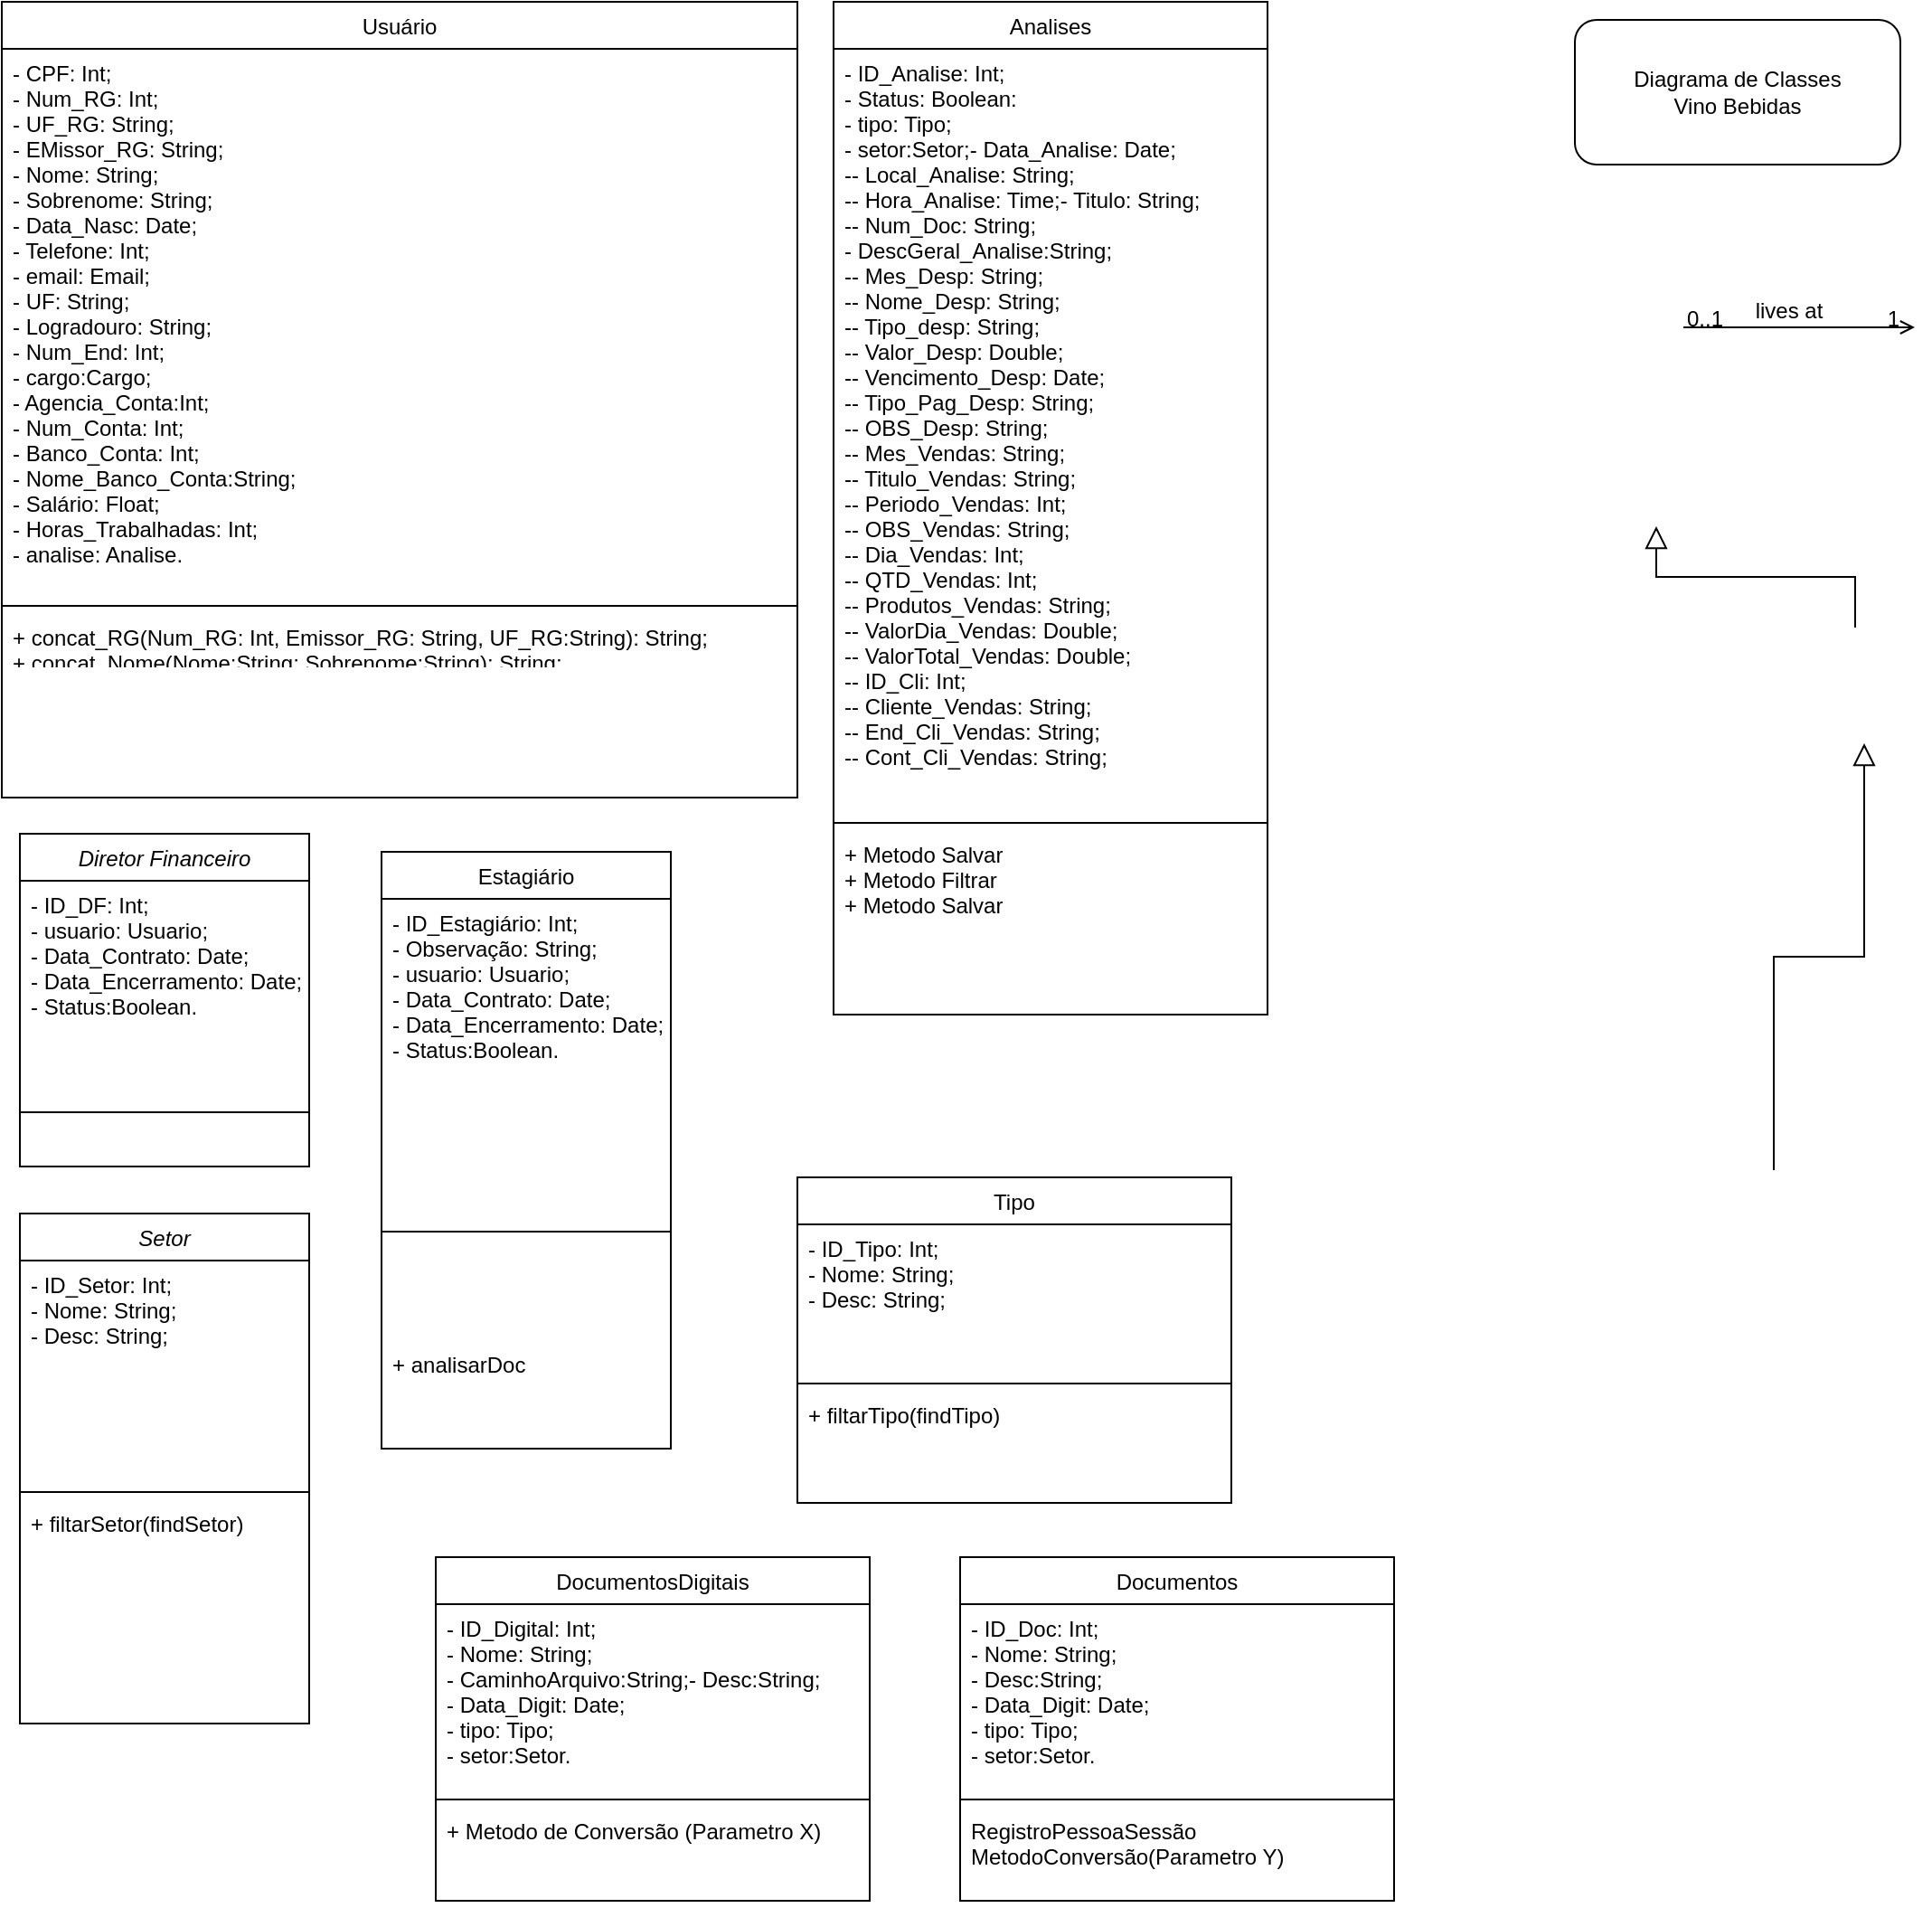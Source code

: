 <mxfile version="26.2.14">
  <diagram id="C5RBs43oDa-KdzZeNtuy" name="Page-1">
    <mxGraphModel dx="2671" dy="1329" grid="1" gridSize="10" guides="1" tooltips="1" connect="1" arrows="1" fold="1" page="1" pageScale="1" pageWidth="2000" pageHeight="1169" math="0" shadow="0">
      <root>
        <mxCell id="WIyWlLk6GJQsqaUBKTNV-0" />
        <mxCell id="WIyWlLk6GJQsqaUBKTNV-1" parent="WIyWlLk6GJQsqaUBKTNV-0" />
        <mxCell id="zkfFHV4jXpPFQw0GAbJ--0" value="Diretor Financeiro" style="swimlane;fontStyle=2;align=center;verticalAlign=top;childLayout=stackLayout;horizontal=1;startSize=26;horizontalStack=0;resizeParent=1;resizeLast=0;collapsible=1;marginBottom=0;rounded=0;shadow=0;strokeWidth=1;" parent="WIyWlLk6GJQsqaUBKTNV-1" vertex="1">
          <mxGeometry x="40" y="500" width="160" height="184" as="geometry">
            <mxRectangle x="230" y="140" width="160" height="26" as="alternateBounds" />
          </mxGeometry>
        </mxCell>
        <mxCell id="zkfFHV4jXpPFQw0GAbJ--1" value="- ID_DF: Int;&#xa;- usuario: Usuario;&#xa;- Data_Contrato: Date;&#xa;- Data_Encerramento: Date;&#xa;- Status:Boolean." style="text;align=left;verticalAlign=top;spacingLeft=4;spacingRight=4;overflow=hidden;rotatable=0;points=[[0,0.5],[1,0.5]];portConstraint=eastwest;" parent="zkfFHV4jXpPFQw0GAbJ--0" vertex="1">
          <mxGeometry y="26" width="160" height="124" as="geometry" />
        </mxCell>
        <mxCell id="zkfFHV4jXpPFQw0GAbJ--4" value="" style="line;html=1;strokeWidth=1;align=left;verticalAlign=middle;spacingTop=-1;spacingLeft=3;spacingRight=3;rotatable=0;labelPosition=right;points=[];portConstraint=eastwest;" parent="zkfFHV4jXpPFQw0GAbJ--0" vertex="1">
          <mxGeometry y="150" width="160" height="8" as="geometry" />
        </mxCell>
        <mxCell id="zkfFHV4jXpPFQw0GAbJ--6" value="Usuário" style="swimlane;fontStyle=0;align=center;verticalAlign=top;childLayout=stackLayout;horizontal=1;startSize=26;horizontalStack=0;resizeParent=1;resizeLast=0;collapsible=1;marginBottom=0;rounded=0;shadow=0;strokeWidth=1;" parent="WIyWlLk6GJQsqaUBKTNV-1" vertex="1">
          <mxGeometry x="30" y="40" width="440" height="440" as="geometry">
            <mxRectangle x="130" y="380" width="160" height="26" as="alternateBounds" />
          </mxGeometry>
        </mxCell>
        <mxCell id="zkfFHV4jXpPFQw0GAbJ--7" value="- CPF: Int;&#xa;- Num_RG: Int;&#xa;- UF_RG: String;&#xa;- EMissor_RG: String;&#xa;- Nome: String;&#xa;- Sobrenome: String;&#xa;- Data_Nasc: Date;&#xa;- Telefone: Int;&#xa;- email: Email;&#xa;- UF: String;&#xa;- Logradouro: String;&#xa;- Num_End: Int;&#xa;- cargo:Cargo;&#xa;- Agencia_Conta:Int;&#xa;- Num_Conta: Int;&#xa;- Banco_Conta: Int;&#xa;- Nome_Banco_Conta:String;&#xa;- Salário: Float;&#xa;- Horas_Trabalhadas: Int;&#xa;- analise: Analise.&#xa;" style="text;align=left;verticalAlign=top;spacingLeft=4;spacingRight=4;overflow=hidden;rotatable=0;points=[[0,0.5],[1,0.5]];portConstraint=eastwest;" parent="zkfFHV4jXpPFQw0GAbJ--6" vertex="1">
          <mxGeometry y="26" width="440" height="304" as="geometry" />
        </mxCell>
        <mxCell id="zkfFHV4jXpPFQw0GAbJ--9" value="" style="line;html=1;strokeWidth=1;align=left;verticalAlign=middle;spacingTop=-1;spacingLeft=3;spacingRight=3;rotatable=0;labelPosition=right;points=[];portConstraint=eastwest;" parent="zkfFHV4jXpPFQw0GAbJ--6" vertex="1">
          <mxGeometry y="330" width="440" height="8" as="geometry" />
        </mxCell>
        <mxCell id="zkfFHV4jXpPFQw0GAbJ--11" value="+ concat_RG(Num_RG: Int, Emissor_RG: String, UF_RG:String): String;&#xa;+ concat_Nome(Nome:String; Sobrenome:String): String;&#xa;+ concat_Endereço(UF:String; Logradouro:String, Num_End: Int): String;&#xa;+ Concat_Conta(Agencia_Conta:Int; Num_Conta:Int; BancoConta:Int;Nome_Banco_Conta:String)" style="text;align=left;verticalAlign=top;spacingLeft=4;spacingRight=4;overflow=hidden;rotatable=0;points=[[0,0.5],[1,0.5]];portConstraint=eastwest;" parent="zkfFHV4jXpPFQw0GAbJ--6" vertex="1">
          <mxGeometry y="338" width="440" height="26" as="geometry" />
        </mxCell>
        <mxCell id="zkfFHV4jXpPFQw0GAbJ--12" value="" style="endArrow=block;endSize=10;endFill=0;shadow=0;strokeWidth=1;rounded=0;curved=0;edgeStyle=elbowEdgeStyle;elbow=vertical;" parent="WIyWlLk6GJQsqaUBKTNV-1" edge="1">
          <mxGeometry width="160" relative="1" as="geometry">
            <mxPoint x="1010" y="686" as="sourcePoint" />
            <mxPoint x="1060" y="450.0" as="targetPoint" />
          </mxGeometry>
        </mxCell>
        <mxCell id="zkfFHV4jXpPFQw0GAbJ--13" value="Estagiário" style="swimlane;fontStyle=0;align=center;verticalAlign=top;childLayout=stackLayout;horizontal=1;startSize=26;horizontalStack=0;resizeParent=1;resizeLast=0;collapsible=1;marginBottom=0;rounded=0;shadow=0;strokeWidth=1;" parent="WIyWlLk6GJQsqaUBKTNV-1" vertex="1">
          <mxGeometry x="240" y="510" width="160" height="330" as="geometry">
            <mxRectangle x="340" y="380" width="170" height="26" as="alternateBounds" />
          </mxGeometry>
        </mxCell>
        <mxCell id="zkfFHV4jXpPFQw0GAbJ--14" value="- ID_Estagiário: Int;&#xa;- Observação: String;&#xa;- usuario: Usuario;&#xa;- Data_Contrato: Date;&#xa;- Data_Encerramento: Date;&#xa;- Status:Boolean." style="text;align=left;verticalAlign=top;spacingLeft=4;spacingRight=4;overflow=hidden;rotatable=0;points=[[0,0.5],[1,0.5]];portConstraint=eastwest;" parent="zkfFHV4jXpPFQw0GAbJ--13" vertex="1">
          <mxGeometry y="26" width="160" height="124" as="geometry" />
        </mxCell>
        <mxCell id="zkfFHV4jXpPFQw0GAbJ--15" value="" style="line;html=1;strokeWidth=1;align=left;verticalAlign=middle;spacingTop=-1;spacingLeft=3;spacingRight=3;rotatable=0;labelPosition=right;points=[];portConstraint=eastwest;" parent="zkfFHV4jXpPFQw0GAbJ--13" vertex="1">
          <mxGeometry y="150" width="160" height="120" as="geometry" />
        </mxCell>
        <mxCell id="e2QYApUlR9TNbyzTcgQf-1" value="+ analisarDoc" style="text;align=left;verticalAlign=top;spacingLeft=4;spacingRight=4;overflow=hidden;rotatable=0;points=[[0,0.5],[1,0.5]];portConstraint=eastwest;" vertex="1" parent="zkfFHV4jXpPFQw0GAbJ--13">
          <mxGeometry y="270" width="160" height="30" as="geometry" />
        </mxCell>
        <mxCell id="e2QYApUlR9TNbyzTcgQf-0" value="&lt;span style=&quot;color: rgba(0, 0, 0, 0); font-family: monospace; font-size: 0px; text-align: start;&quot;&gt;%3CmxGraphModel%3E%3Croot%3E%3CmxCell%20id%3D%220%22%2F%3E%3CmxCell%20id%3D%221%22%20parent%3D%220%22%2F%3E%3CmxCell%20id%3D%222%22%20value%3D%22-%20ID_Estagi%C3%A1rio%3A%20Int%3B%26%2310%3B-%20Observa%C3%A7%C3%A3o%3A%20String%3B%26%2310%3B-%20usuario%3A%20Usuario%3B%26%2310%3B-%20Data_Contrato%3A%20Date%3B%26%2310%3B-%20Data_Encerramento%3A%20Date%3B%26%2310%3B-%20Status%3ABoolean.%22%20style%3D%22text%3Balign%3Dleft%3BverticalAlign%3Dtop%3BspacingLeft%3D4%3BspacingRight%3D4%3Boverflow%3Dhidden%3Brotatable%3D0%3Bpoints%3D%5B%5B0%2C0.5%5D%2C%5B1%2C0.5%5D%5D%3BportConstraint%3Deastwest%3B%22%20vertex%3D%221%22%20parent%3D%221%22%3E%3CmxGeometry%20x%3D%22240%22%20y%3D%22536%22%20width%3D%22160%22%20height%3D%22124%22%20as%3D%22geometry%22%2F%3E%3C%2FmxCell%3E%3C%2Froot%3E%3C%2FmxGraphModel%3E&lt;/span&gt;" style="text;html=1;align=center;verticalAlign=middle;resizable=0;points=[];autosize=1;strokeColor=none;fillColor=none;" vertex="1" parent="zkfFHV4jXpPFQw0GAbJ--13">
          <mxGeometry y="300" width="160" height="30" as="geometry" />
        </mxCell>
        <mxCell id="zkfFHV4jXpPFQw0GAbJ--16" value="" style="endArrow=block;endSize=10;endFill=0;shadow=0;strokeWidth=1;rounded=0;curved=0;edgeStyle=elbowEdgeStyle;elbow=vertical;" parent="WIyWlLk6GJQsqaUBKTNV-1" edge="1">
          <mxGeometry width="160" relative="1" as="geometry">
            <mxPoint x="1055" y="386" as="sourcePoint" />
            <mxPoint x="945" y="330.0" as="targetPoint" />
          </mxGeometry>
        </mxCell>
        <mxCell id="zkfFHV4jXpPFQw0GAbJ--17" value="Analises" style="swimlane;fontStyle=0;align=center;verticalAlign=top;childLayout=stackLayout;horizontal=1;startSize=26;horizontalStack=0;resizeParent=1;resizeLast=0;collapsible=1;marginBottom=0;rounded=0;shadow=0;strokeWidth=1;" parent="WIyWlLk6GJQsqaUBKTNV-1" vertex="1">
          <mxGeometry x="490" y="40" width="240" height="560" as="geometry">
            <mxRectangle x="550" y="140" width="160" height="26" as="alternateBounds" />
          </mxGeometry>
        </mxCell>
        <mxCell id="zkfFHV4jXpPFQw0GAbJ--22" value="- ID_Analise: Int;&#xa;- Status: Boolean:&#xa;- tipo: Tipo;&#xa;- setor:Setor;- Data_Analise: Date;&#xa;-- Local_Analise: String;&#xa;-- Hora_Analise: Time;- Titulo: String;&#xa;-- Num_Doc: String;&#xa;- DescGeral_Analise:String;&#xa;-- Mes_Desp: String;&#xa;-- Nome_Desp: String;&#xa;-- Tipo_desp: String;&#xa;-- Valor_Desp: Double;&#xa;-- Vencimento_Desp: Date;&#xa;-- Tipo_Pag_Desp: String;&#xa;-- OBS_Desp: String;&#xa;-- Mes_Vendas: String;&#xa;-- Titulo_Vendas: String;&#xa;-- Periodo_Vendas: Int;&#xa;-- OBS_Vendas: String;&#xa;-- Dia_Vendas: Int;&#xa;-- QTD_Vendas: Int;&#xa;-- Produtos_Vendas: String;&#xa;-- ValorDia_Vendas: Double;&#xa;-- ValorTotal_Vendas: Double;&#xa;-- ID_Cli: Int;&#xa;-- Cliente_Vendas: String;&#xa;-- End_Cli_Vendas: String;&#xa;-- Cont_Cli_Vendas: String;&#xa;" style="text;align=left;verticalAlign=top;spacingLeft=4;spacingRight=4;overflow=hidden;rotatable=0;points=[[0,0.5],[1,0.5]];portConstraint=eastwest;rounded=0;shadow=0;html=0;" parent="zkfFHV4jXpPFQw0GAbJ--17" vertex="1">
          <mxGeometry y="26" width="240" height="424" as="geometry" />
        </mxCell>
        <mxCell id="zkfFHV4jXpPFQw0GAbJ--23" value="" style="line;html=1;strokeWidth=1;align=left;verticalAlign=middle;spacingTop=-1;spacingLeft=3;spacingRight=3;rotatable=0;labelPosition=right;points=[];portConstraint=eastwest;" parent="zkfFHV4jXpPFQw0GAbJ--17" vertex="1">
          <mxGeometry y="450" width="240" height="8" as="geometry" />
        </mxCell>
        <mxCell id="zkfFHV4jXpPFQw0GAbJ--24" value="+ Metodo Salvar&#xa;+ Metodo Filtrar&#xa;+ Metodo Salvar" style="text;align=left;verticalAlign=top;spacingLeft=4;spacingRight=4;overflow=hidden;rotatable=0;points=[[0,0.5],[1,0.5]];portConstraint=eastwest;" parent="zkfFHV4jXpPFQw0GAbJ--17" vertex="1">
          <mxGeometry y="458" width="240" height="52" as="geometry" />
        </mxCell>
        <mxCell id="zkfFHV4jXpPFQw0GAbJ--26" value="" style="endArrow=open;shadow=0;strokeWidth=1;rounded=0;curved=0;endFill=1;edgeStyle=elbowEdgeStyle;elbow=vertical;" parent="WIyWlLk6GJQsqaUBKTNV-1" edge="1">
          <mxGeometry x="0.5" y="41" relative="1" as="geometry">
            <mxPoint x="960" y="220" as="sourcePoint" />
            <mxPoint x="1088" y="220" as="targetPoint" />
            <mxPoint x="-40" y="32" as="offset" />
          </mxGeometry>
        </mxCell>
        <mxCell id="zkfFHV4jXpPFQw0GAbJ--27" value="0..1" style="resizable=0;align=left;verticalAlign=bottom;labelBackgroundColor=none;fontSize=12;" parent="zkfFHV4jXpPFQw0GAbJ--26" connectable="0" vertex="1">
          <mxGeometry x="-1" relative="1" as="geometry">
            <mxPoint y="4" as="offset" />
          </mxGeometry>
        </mxCell>
        <mxCell id="zkfFHV4jXpPFQw0GAbJ--28" value="1" style="resizable=0;align=right;verticalAlign=bottom;labelBackgroundColor=none;fontSize=12;" parent="zkfFHV4jXpPFQw0GAbJ--26" connectable="0" vertex="1">
          <mxGeometry x="1" relative="1" as="geometry">
            <mxPoint x="-7" y="4" as="offset" />
          </mxGeometry>
        </mxCell>
        <mxCell id="zkfFHV4jXpPFQw0GAbJ--29" value="lives at" style="text;html=1;resizable=0;points=[];;align=center;verticalAlign=middle;labelBackgroundColor=none;rounded=0;shadow=0;strokeWidth=1;fontSize=12;" parent="zkfFHV4jXpPFQw0GAbJ--26" vertex="1" connectable="0">
          <mxGeometry x="0.5" y="49" relative="1" as="geometry">
            <mxPoint x="-38" y="40" as="offset" />
          </mxGeometry>
        </mxCell>
        <mxCell id="e2QYApUlR9TNbyzTcgQf-2" value="Setor" style="swimlane;fontStyle=2;align=center;verticalAlign=top;childLayout=stackLayout;horizontal=1;startSize=26;horizontalStack=0;resizeParent=1;resizeLast=0;collapsible=1;marginBottom=0;rounded=0;shadow=0;strokeWidth=1;" vertex="1" parent="WIyWlLk6GJQsqaUBKTNV-1">
          <mxGeometry x="40" y="710" width="160" height="282" as="geometry">
            <mxRectangle x="230" y="140" width="160" height="26" as="alternateBounds" />
          </mxGeometry>
        </mxCell>
        <mxCell id="e2QYApUlR9TNbyzTcgQf-3" value="- ID_Setor: Int;&#xa;- Nome: String;&#xa;- Desc: String;" style="text;align=left;verticalAlign=top;spacingLeft=4;spacingRight=4;overflow=hidden;rotatable=0;points=[[0,0.5],[1,0.5]];portConstraint=eastwest;" vertex="1" parent="e2QYApUlR9TNbyzTcgQf-2">
          <mxGeometry y="26" width="160" height="124" as="geometry" />
        </mxCell>
        <mxCell id="e2QYApUlR9TNbyzTcgQf-4" value="" style="line;html=1;strokeWidth=1;align=left;verticalAlign=middle;spacingTop=-1;spacingLeft=3;spacingRight=3;rotatable=0;labelPosition=right;points=[];portConstraint=eastwest;" vertex="1" parent="e2QYApUlR9TNbyzTcgQf-2">
          <mxGeometry y="150" width="160" height="8" as="geometry" />
        </mxCell>
        <mxCell id="e2QYApUlR9TNbyzTcgQf-5" value="+ filtarSetor(findSetor)" style="text;align=left;verticalAlign=top;spacingLeft=4;spacingRight=4;overflow=hidden;rotatable=0;points=[[0,0.5],[1,0.5]];portConstraint=eastwest;" vertex="1" parent="e2QYApUlR9TNbyzTcgQf-2">
          <mxGeometry y="158" width="160" height="124" as="geometry" />
        </mxCell>
        <mxCell id="e2QYApUlR9TNbyzTcgQf-6" value="Tipo" style="swimlane;fontStyle=0;align=center;verticalAlign=top;childLayout=stackLayout;horizontal=1;startSize=26;horizontalStack=0;resizeParent=1;resizeLast=0;collapsible=1;marginBottom=0;rounded=0;shadow=0;strokeWidth=1;" vertex="1" parent="WIyWlLk6GJQsqaUBKTNV-1">
          <mxGeometry x="470" y="690" width="240" height="180" as="geometry">
            <mxRectangle x="550" y="140" width="160" height="26" as="alternateBounds" />
          </mxGeometry>
        </mxCell>
        <mxCell id="e2QYApUlR9TNbyzTcgQf-7" value="- ID_Tipo: Int;&#xa;- Nome: String;&#xa;- Desc: String;" style="text;align=left;verticalAlign=top;spacingLeft=4;spacingRight=4;overflow=hidden;rotatable=0;points=[[0,0.5],[1,0.5]];portConstraint=eastwest;rounded=0;shadow=0;html=0;" vertex="1" parent="e2QYApUlR9TNbyzTcgQf-6">
          <mxGeometry y="26" width="240" height="84" as="geometry" />
        </mxCell>
        <mxCell id="e2QYApUlR9TNbyzTcgQf-8" value="" style="line;html=1;strokeWidth=1;align=left;verticalAlign=middle;spacingTop=-1;spacingLeft=3;spacingRight=3;rotatable=0;labelPosition=right;points=[];portConstraint=eastwest;" vertex="1" parent="e2QYApUlR9TNbyzTcgQf-6">
          <mxGeometry y="110" width="240" height="8" as="geometry" />
        </mxCell>
        <mxCell id="e2QYApUlR9TNbyzTcgQf-9" value="+ filtarTipo(findTipo)" style="text;align=left;verticalAlign=top;spacingLeft=4;spacingRight=4;overflow=hidden;rotatable=0;points=[[0,0.5],[1,0.5]];portConstraint=eastwest;" vertex="1" parent="e2QYApUlR9TNbyzTcgQf-6">
          <mxGeometry y="118" width="240" height="52" as="geometry" />
        </mxCell>
        <mxCell id="e2QYApUlR9TNbyzTcgQf-10" value="DocumentosDigitais" style="swimlane;fontStyle=0;align=center;verticalAlign=top;childLayout=stackLayout;horizontal=1;startSize=26;horizontalStack=0;resizeParent=1;resizeLast=0;collapsible=1;marginBottom=0;rounded=0;shadow=0;strokeWidth=1;" vertex="1" parent="WIyWlLk6GJQsqaUBKTNV-1">
          <mxGeometry x="270" y="900" width="240" height="190" as="geometry">
            <mxRectangle x="550" y="140" width="160" height="26" as="alternateBounds" />
          </mxGeometry>
        </mxCell>
        <mxCell id="e2QYApUlR9TNbyzTcgQf-11" value="- ID_Digital: Int;&#xa;- Nome: String;&#xa;- CaminhoArquivo:String;- Desc:String;&#xa;- Data_Digit: Date;&#xa;- tipo: Tipo;&#xa;- setor:Setor." style="text;align=left;verticalAlign=top;spacingLeft=4;spacingRight=4;overflow=hidden;rotatable=0;points=[[0,0.5],[1,0.5]];portConstraint=eastwest;rounded=0;shadow=0;html=0;" vertex="1" parent="e2QYApUlR9TNbyzTcgQf-10">
          <mxGeometry y="26" width="240" height="104" as="geometry" />
        </mxCell>
        <mxCell id="e2QYApUlR9TNbyzTcgQf-12" value="" style="line;html=1;strokeWidth=1;align=left;verticalAlign=middle;spacingTop=-1;spacingLeft=3;spacingRight=3;rotatable=0;labelPosition=right;points=[];portConstraint=eastwest;" vertex="1" parent="e2QYApUlR9TNbyzTcgQf-10">
          <mxGeometry y="130" width="240" height="8" as="geometry" />
        </mxCell>
        <mxCell id="e2QYApUlR9TNbyzTcgQf-13" value="+ Metodo de Conversão (Parametro X)" style="text;align=left;verticalAlign=top;spacingLeft=4;spacingRight=4;overflow=hidden;rotatable=0;points=[[0,0.5],[1,0.5]];portConstraint=eastwest;" vertex="1" parent="e2QYApUlR9TNbyzTcgQf-10">
          <mxGeometry y="138" width="240" height="52" as="geometry" />
        </mxCell>
        <mxCell id="e2QYApUlR9TNbyzTcgQf-14" value="Documentos" style="swimlane;fontStyle=0;align=center;verticalAlign=top;childLayout=stackLayout;horizontal=1;startSize=26;horizontalStack=0;resizeParent=1;resizeLast=0;collapsible=1;marginBottom=0;rounded=0;shadow=0;strokeWidth=1;" vertex="1" parent="WIyWlLk6GJQsqaUBKTNV-1">
          <mxGeometry x="560" y="900" width="240" height="190" as="geometry">
            <mxRectangle x="550" y="140" width="160" height="26" as="alternateBounds" />
          </mxGeometry>
        </mxCell>
        <mxCell id="e2QYApUlR9TNbyzTcgQf-15" value="- ID_Doc: Int;&#xa;- Nome: String;&#xa;- Desc:String;&#xa;- Data_Digit: Date;&#xa;- tipo: Tipo;&#xa;- setor:Setor." style="text;align=left;verticalAlign=top;spacingLeft=4;spacingRight=4;overflow=hidden;rotatable=0;points=[[0,0.5],[1,0.5]];portConstraint=eastwest;rounded=0;shadow=0;html=0;" vertex="1" parent="e2QYApUlR9TNbyzTcgQf-14">
          <mxGeometry y="26" width="240" height="104" as="geometry" />
        </mxCell>
        <mxCell id="e2QYApUlR9TNbyzTcgQf-16" value="" style="line;html=1;strokeWidth=1;align=left;verticalAlign=middle;spacingTop=-1;spacingLeft=3;spacingRight=3;rotatable=0;labelPosition=right;points=[];portConstraint=eastwest;" vertex="1" parent="e2QYApUlR9TNbyzTcgQf-14">
          <mxGeometry y="130" width="240" height="8" as="geometry" />
        </mxCell>
        <mxCell id="e2QYApUlR9TNbyzTcgQf-17" value="RegistroPessoaSessão&#xa;MetodoConversão(Parametro Y)" style="text;align=left;verticalAlign=top;spacingLeft=4;spacingRight=4;overflow=hidden;rotatable=0;points=[[0,0.5],[1,0.5]];portConstraint=eastwest;" vertex="1" parent="e2QYApUlR9TNbyzTcgQf-14">
          <mxGeometry y="138" width="240" height="52" as="geometry" />
        </mxCell>
        <mxCell id="e2QYApUlR9TNbyzTcgQf-19" value="Diagrama de Classes&lt;div&gt;Vino Bebidas&lt;/div&gt;" style="rounded=1;whiteSpace=wrap;html=1;" vertex="1" parent="WIyWlLk6GJQsqaUBKTNV-1">
          <mxGeometry x="900" y="50" width="180" height="80" as="geometry" />
        </mxCell>
      </root>
    </mxGraphModel>
  </diagram>
</mxfile>
